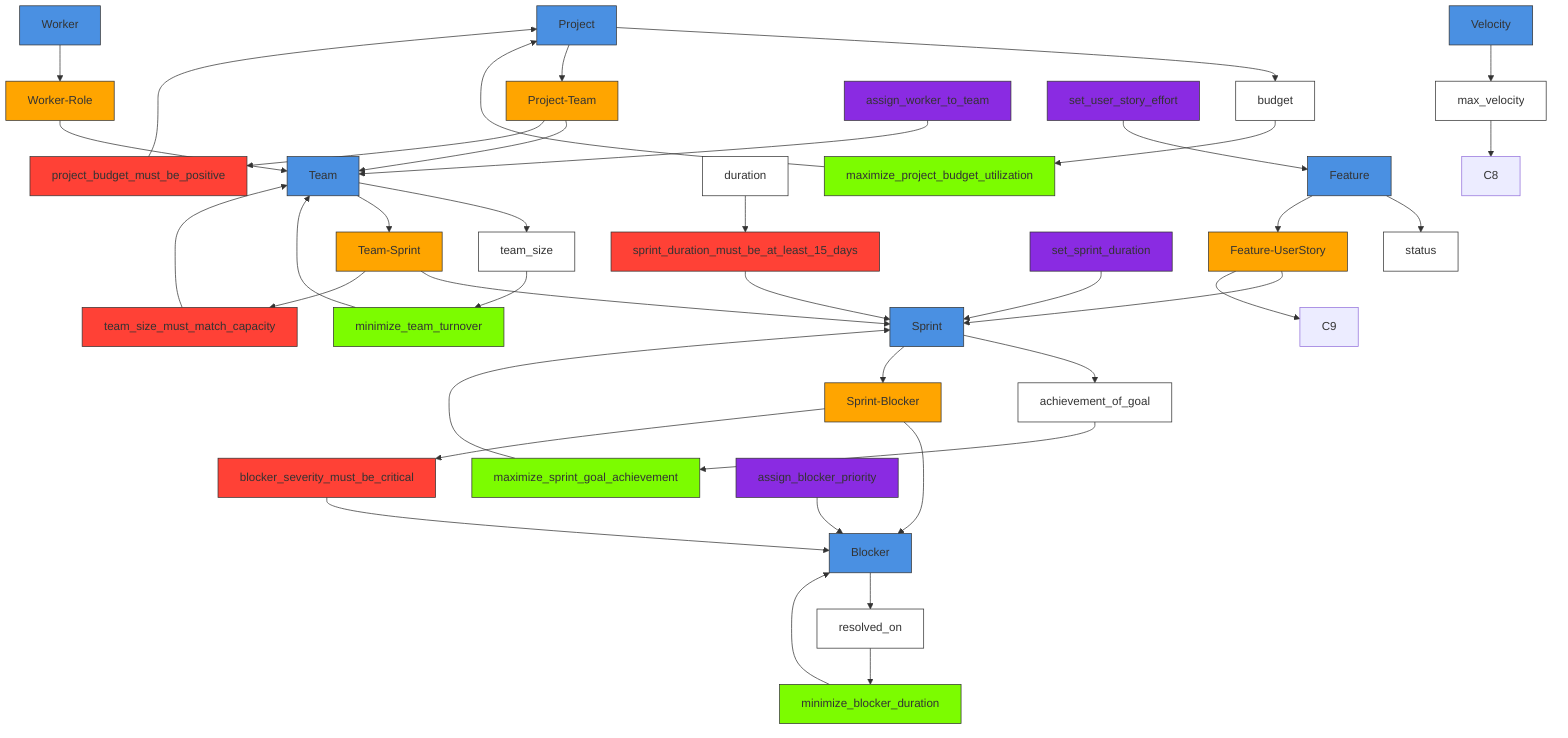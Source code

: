 graph TD
    %% Entities
    classDef entity fill:#4A90E2,stroke:#333;
    classDef attribute fill:#ffffff,stroke:#333;
    classDef relation fill:#FFA500,stroke:#333;
    classDef goal fill:#7CFC00,stroke:#333;
    classDef condition fill:#FF4136,stroke:#333;
    classDef decision fill:#8A2BE2,stroke:#333;

    %% Entities
    E1[Project]:::entity
    E2[Team]:::entity
    E3[Sprint]:::entity
    E4[Blocker]:::entity
    E5[Feature]:::entity
    E6[Worker]:::entity
    E7[Velocity]:::entity

    %% Attributes
    A1[budget]:::attribute
    A2[team_size]:::attribute
    A3[achievement_of_goal]:::attribute
    A4[resolved_on]:::attribute
    A5[status]:::attribute
    A6[duration]:::attribute
    A7[max_velocity]:::attribute

    %% Relations
    R1[Project-Team]:::relation
    R2[Team-Sprint]:::relation
    R3[Sprint-Blocker]:::relation
    R4[Feature-UserStory]:::relation
    R5[Worker-Role]:::relation

    %% Goals
    G1[maximize_project_budget_utilization]:::goal
    G2[minimize_team_turnover]:::goal
    G3[maximize_sprint_goal_achievement]:::goal
    G4[minimize_blocker_duration]:::goal

    %% Conditions
    C1[project_budget_must_be_positive]:::condition
    C2[team_size_must_match_capacity]:::condition
    C3[sprint_duration_must_be_at_least_15_days]:::condition
    C4[blocker_severity_must_be_critical]:::condition

    %% Decision Variables
    D1[assign_worker_to_team]:::decision
    D2[set_sprint_duration]:::decision
    D3[assign_blocker_priority]:::decision
    D4[set_user_story_effort]:::decision

    %% Connections
    E1 --> A1
    E2 --> A2
    E3 --> A3
    E4 --> A4
    E5 --> A5
    E7 --> A7

    E1 --> R1 --> E2
    E2 --> R2 --> E3
    E3 --> R3 --> E4
    E5 --> R4 --> E3
    E6 --> R5 --> E2

    A1 --> G1
    A2 --> G2
    A3 --> G3
    A4 --> G4
    A6 --> C3
    A7 --> C8

    R1 --> C1
    R2 --> C2
    R3 --> C4
    R4 --> C9

    G1 --> E1
    G2 --> E2
    G3 --> E3
    G4 --> E4

    C1 --> E1
    C2 --> E2
    C3 --> E3
    C4 --> E4

    D1 --> E2
    D2 --> E3
    D3 --> E4
    D4 --> E5

    %% Layout optimization
    class A1,A2,A3,A4,A5,A6,A7 attribute
    class R1,R2,R3,R4,R5 relation
    class G1,G2,G3,G4 goal
    class C1,C2,C3,C4 condition
    class D1,D2,D3,D4 decision